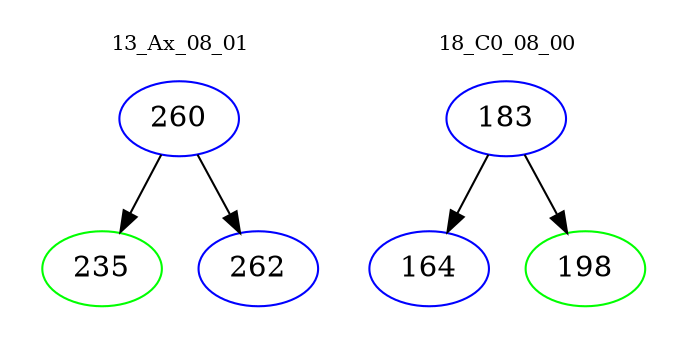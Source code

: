 digraph{
subgraph cluster_0 {
color = white
label = "13_Ax_08_01";
fontsize=10;
T0_260 [label="260", color="blue"]
T0_260 -> T0_235 [color="black"]
T0_235 [label="235", color="green"]
T0_260 -> T0_262 [color="black"]
T0_262 [label="262", color="blue"]
}
subgraph cluster_1 {
color = white
label = "18_C0_08_00";
fontsize=10;
T1_183 [label="183", color="blue"]
T1_183 -> T1_164 [color="black"]
T1_164 [label="164", color="blue"]
T1_183 -> T1_198 [color="black"]
T1_198 [label="198", color="green"]
}
}
